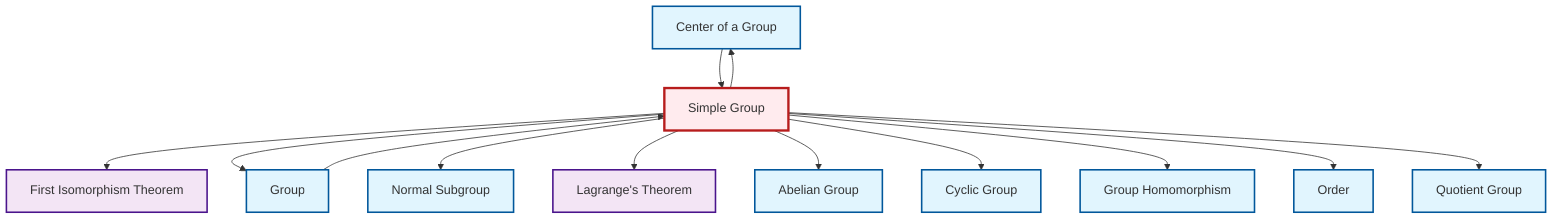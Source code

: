 graph TD
    classDef definition fill:#e1f5fe,stroke:#01579b,stroke-width:2px
    classDef theorem fill:#f3e5f5,stroke:#4a148c,stroke-width:2px
    classDef axiom fill:#fff3e0,stroke:#e65100,stroke-width:2px
    classDef example fill:#e8f5e9,stroke:#1b5e20,stroke-width:2px
    classDef current fill:#ffebee,stroke:#b71c1c,stroke-width:3px
    def-order["Order"]:::definition
    def-center-of-group["Center of a Group"]:::definition
    def-homomorphism["Group Homomorphism"]:::definition
    thm-first-isomorphism["First Isomorphism Theorem"]:::theorem
    def-cyclic-group["Cyclic Group"]:::definition
    def-simple-group["Simple Group"]:::definition
    def-normal-subgroup["Normal Subgroup"]:::definition
    def-quotient-group["Quotient Group"]:::definition
    def-group["Group"]:::definition
    def-abelian-group["Abelian Group"]:::definition
    thm-lagrange["Lagrange's Theorem"]:::theorem
    def-simple-group --> thm-first-isomorphism
    def-simple-group --> def-group
    def-simple-group --> def-normal-subgroup
    def-simple-group --> thm-lagrange
    def-group --> def-simple-group
    def-simple-group --> def-abelian-group
    def-simple-group --> def-cyclic-group
    def-simple-group --> def-center-of-group
    def-simple-group --> def-homomorphism
    def-center-of-group --> def-simple-group
    def-simple-group --> def-order
    def-simple-group --> def-quotient-group
    class def-simple-group current